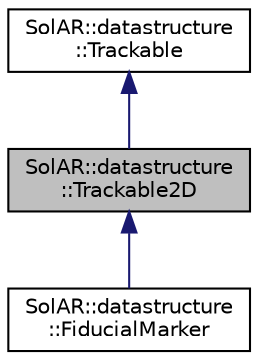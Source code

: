 digraph "SolAR::datastructure::Trackable2D"
{
  edge [fontname="Helvetica",fontsize="10",labelfontname="Helvetica",labelfontsize="10"];
  node [fontname="Helvetica",fontsize="10",shape=record];
  Node0 [label="SolAR::datastructure\l::Trackable2D",height=0.2,width=0.4,color="black", fillcolor="grey75", style="filled", fontcolor="black"];
  Node1 -> Node0 [dir="back",color="midnightblue",fontsize="10",style="solid",fontname="Helvetica"];
  Node1 [label="SolAR::datastructure\l::Trackable",height=0.2,width=0.4,color="black", fillcolor="white", style="filled",URL="$class_sol_a_r_1_1datastructure_1_1_trackable.html",tooltip="This abstract class defines the generic trackable datastructure. "];
  Node0 -> Node2 [dir="back",color="midnightblue",fontsize="10",style="solid",fontname="Helvetica"];
  Node2 [label="SolAR::datastructure\l::FiducialMarker",height=0.2,width=0.4,color="black", fillcolor="white", style="filled",URL="$class_sol_a_r_1_1datastructure_1_1_fiducial_marker.html",tooltip="This class defines a fiducial marker datastructure. "];
}
